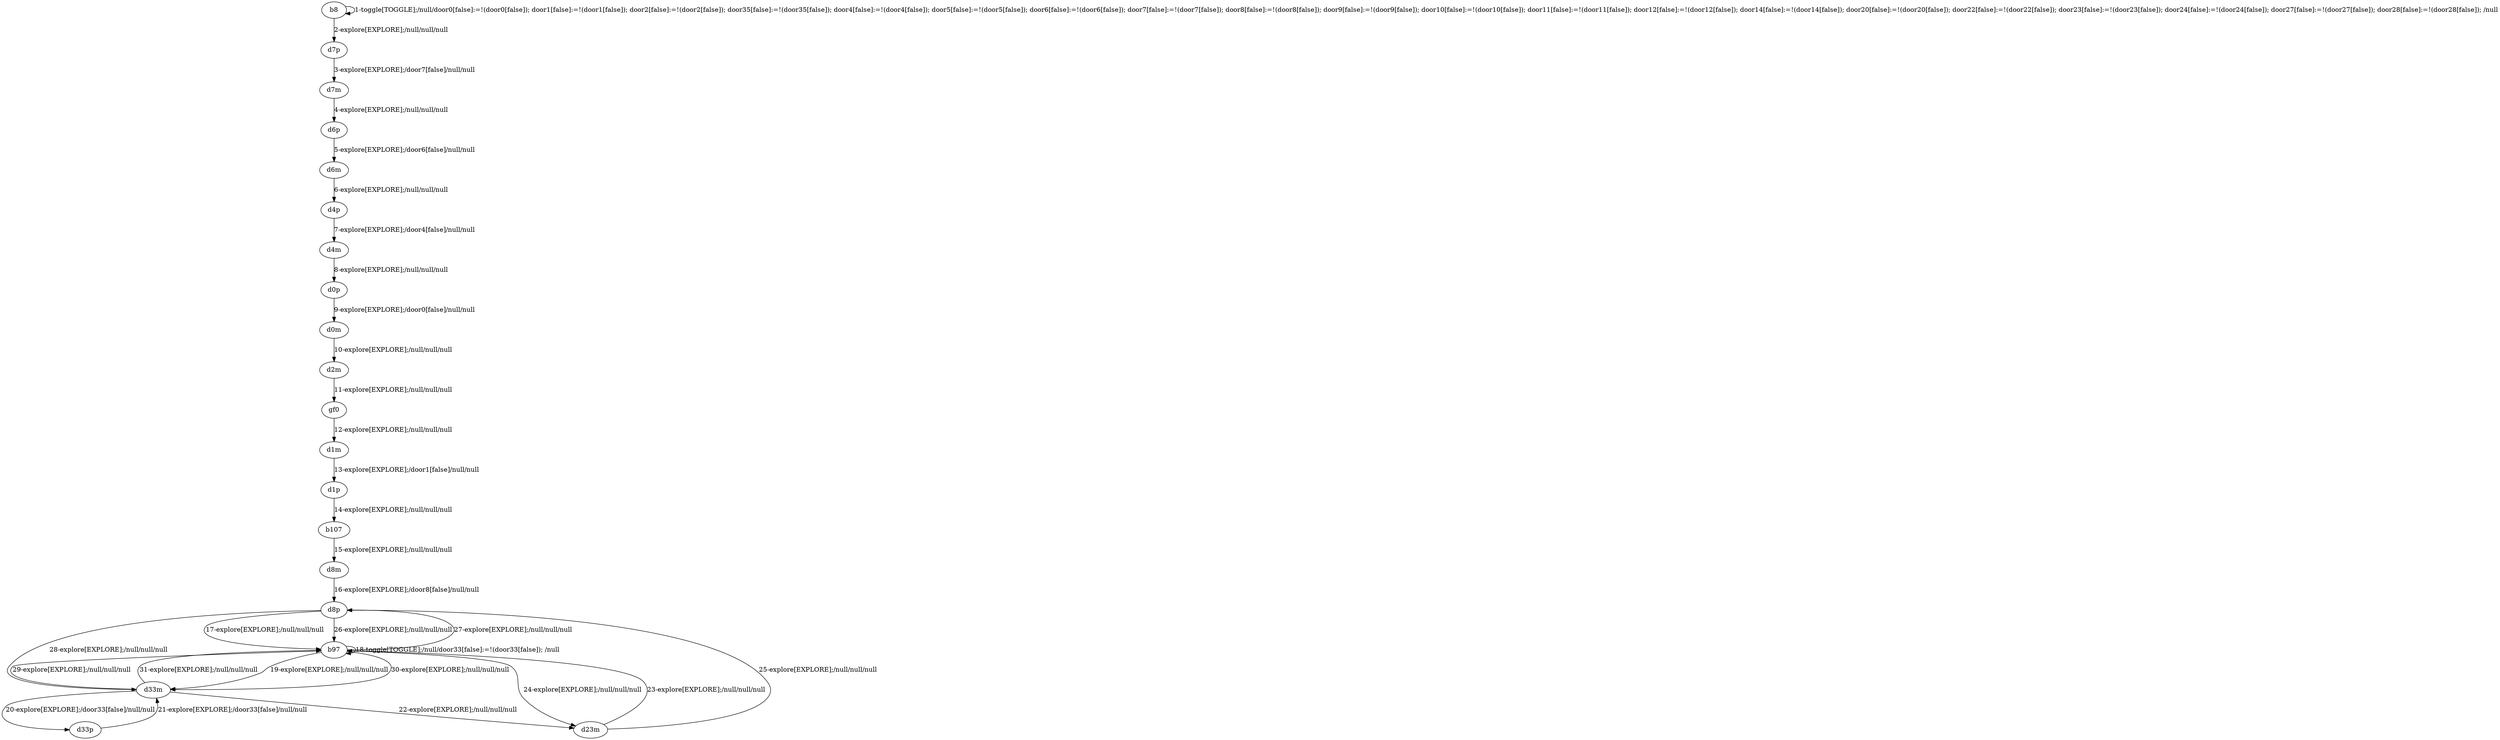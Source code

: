 # Total number of goals covered by this test: 6
# d23m --> d8p
# d33m --> d23m
# b97 --> b97
# d33p --> d33m
# d33m --> d33p
# d8p --> d33m

digraph g {
"b8" -> "b8" [label = "1-toggle[TOGGLE];/null/door0[false]:=!(door0[false]); door1[false]:=!(door1[false]); door2[false]:=!(door2[false]); door35[false]:=!(door35[false]); door4[false]:=!(door4[false]); door5[false]:=!(door5[false]); door6[false]:=!(door6[false]); door7[false]:=!(door7[false]); door8[false]:=!(door8[false]); door9[false]:=!(door9[false]); door10[false]:=!(door10[false]); door11[false]:=!(door11[false]); door12[false]:=!(door12[false]); door14[false]:=!(door14[false]); door20[false]:=!(door20[false]); door22[false]:=!(door22[false]); door23[false]:=!(door23[false]); door24[false]:=!(door24[false]); door27[false]:=!(door27[false]); door28[false]:=!(door28[false]); /null"];
"b8" -> "d7p" [label = "2-explore[EXPLORE];/null/null/null"];
"d7p" -> "d7m" [label = "3-explore[EXPLORE];/door7[false]/null/null"];
"d7m" -> "d6p" [label = "4-explore[EXPLORE];/null/null/null"];
"d6p" -> "d6m" [label = "5-explore[EXPLORE];/door6[false]/null/null"];
"d6m" -> "d4p" [label = "6-explore[EXPLORE];/null/null/null"];
"d4p" -> "d4m" [label = "7-explore[EXPLORE];/door4[false]/null/null"];
"d4m" -> "d0p" [label = "8-explore[EXPLORE];/null/null/null"];
"d0p" -> "d0m" [label = "9-explore[EXPLORE];/door0[false]/null/null"];
"d0m" -> "d2m" [label = "10-explore[EXPLORE];/null/null/null"];
"d2m" -> "gf0" [label = "11-explore[EXPLORE];/null/null/null"];
"gf0" -> "d1m" [label = "12-explore[EXPLORE];/null/null/null"];
"d1m" -> "d1p" [label = "13-explore[EXPLORE];/door1[false]/null/null"];
"d1p" -> "b107" [label = "14-explore[EXPLORE];/null/null/null"];
"b107" -> "d8m" [label = "15-explore[EXPLORE];/null/null/null"];
"d8m" -> "d8p" [label = "16-explore[EXPLORE];/door8[false]/null/null"];
"d8p" -> "b97" [label = "17-explore[EXPLORE];/null/null/null"];
"b97" -> "b97" [label = "18-toggle[TOGGLE];/null/door33[false]:=!(door33[false]); /null"];
"b97" -> "d33m" [label = "19-explore[EXPLORE];/null/null/null"];
"d33m" -> "d33p" [label = "20-explore[EXPLORE];/door33[false]/null/null"];
"d33p" -> "d33m" [label = "21-explore[EXPLORE];/door33[false]/null/null"];
"d33m" -> "d23m" [label = "22-explore[EXPLORE];/null/null/null"];
"d23m" -> "b97" [label = "23-explore[EXPLORE];/null/null/null"];
"b97" -> "d23m" [label = "24-explore[EXPLORE];/null/null/null"];
"d23m" -> "d8p" [label = "25-explore[EXPLORE];/null/null/null"];
"d8p" -> "b97" [label = "26-explore[EXPLORE];/null/null/null"];
"b97" -> "d8p" [label = "27-explore[EXPLORE];/null/null/null"];
"d8p" -> "d33m" [label = "28-explore[EXPLORE];/null/null/null"];
"d33m" -> "b97" [label = "29-explore[EXPLORE];/null/null/null"];
"b97" -> "d33m" [label = "30-explore[EXPLORE];/null/null/null"];
"d33m" -> "b97" [label = "31-explore[EXPLORE];/null/null/null"];
}